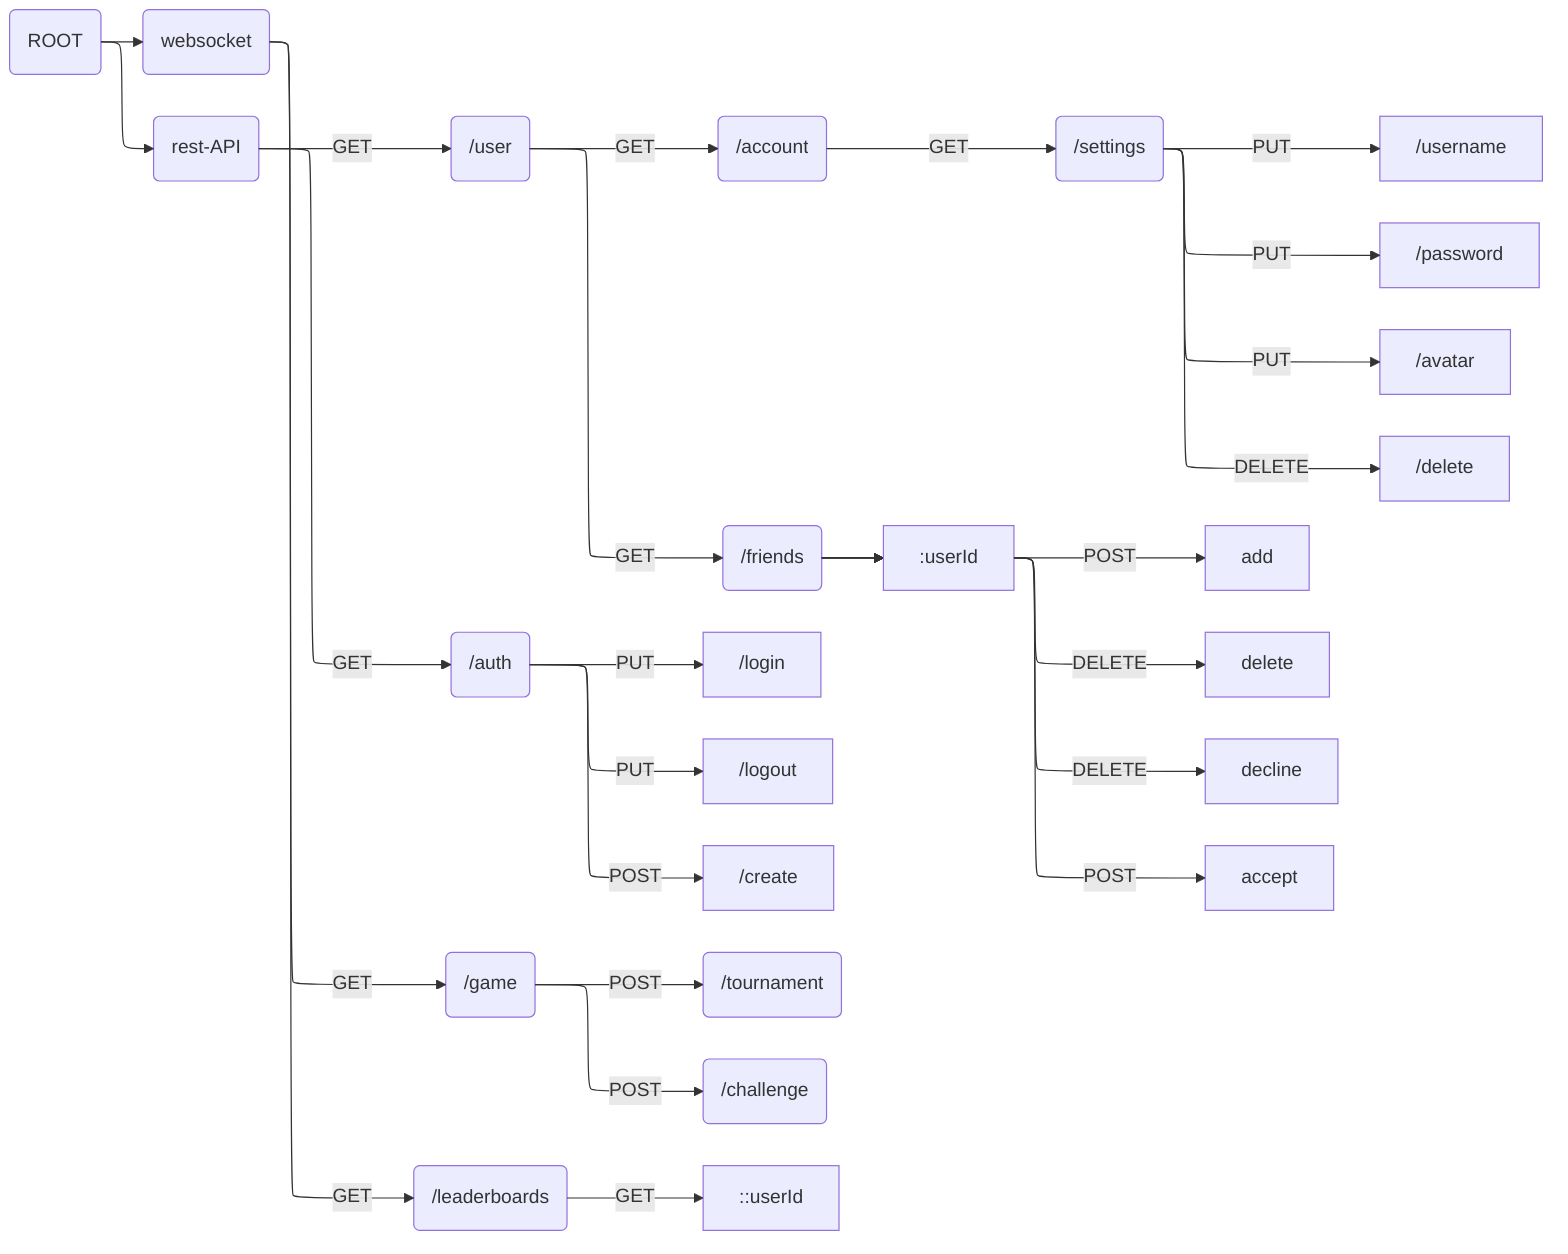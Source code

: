 ---
config:
  layout: elk
  elk:
    mergeEdges: true
    nodePlacementStrategy: BRANDES_KOEPF
---
graph LR;

root("ROOT")
websocket("websocket")
rest("rest-API")

%% REST 
user("/user")
account("/account")
friends("/friends")
auth("/auth")

root --> websocket
root --> rest

rest -- GET --> auth
auth -- PUT --> /login
auth -- PUT --> /logout
auth -- POST --> /create

settings("/settings")

rest -- GET --> user 
user -- GET --> account
user -- GET --> friends
account -- GET --> settings

settings -- PUT --> /username
settings -- PUT --> /password
settings -- PUT --> /avatar
settings -- DELETE --> /delete

friends --> :userId -- POST --> add
friends --> :userId -- DELETE --> delete
friends --> :userId -- DELETE --> decline
friends --> :userId -- POST --> accept

%% websockets
game("/game")
leaderboards("/leaderboards")

tournament(/tournament)
challenge(/challenge)

websocket -- GET --> game
websocket -- GET --> leaderboards -- GET --> ::userId

game -- POST --> tournament
game -- POST --> challenge